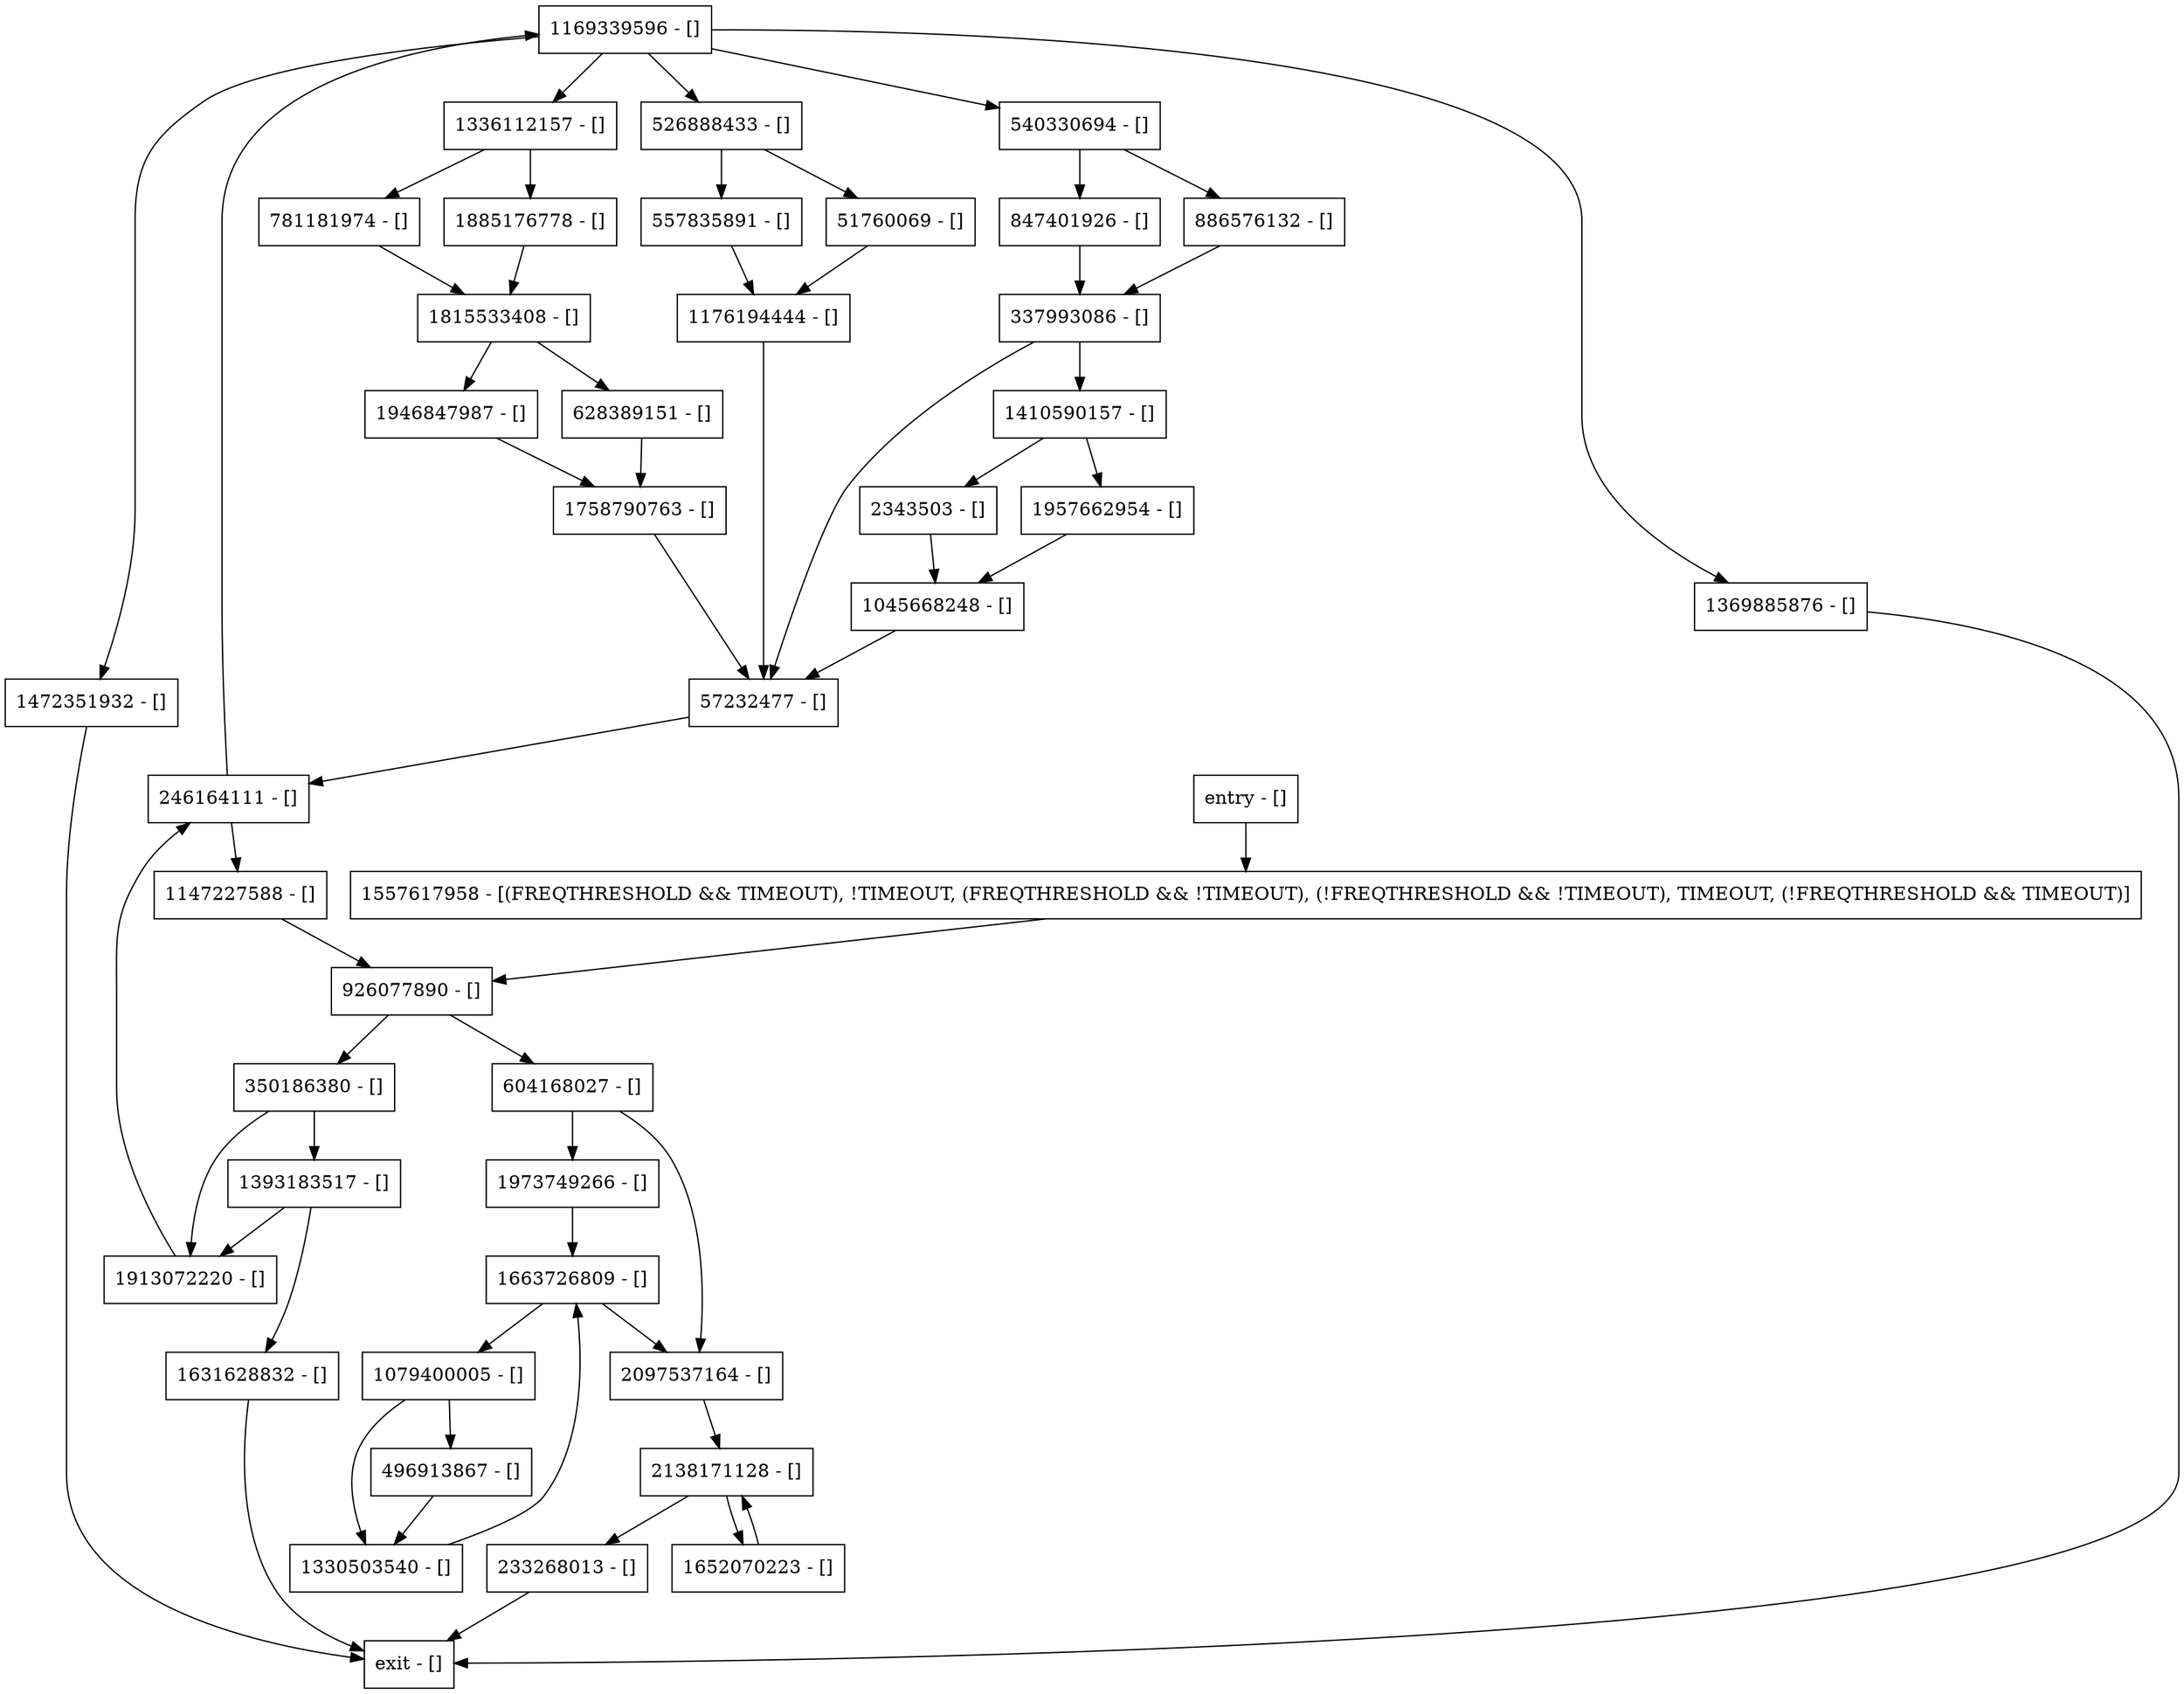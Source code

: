 digraph getColors {
node [shape=record];
604168027 [label="604168027 - []"];
847401926 [label="847401926 - []"];
1336112157 [label="1336112157 - []"];
1557617958 [label="1557617958 - [(FREQTHRESHOLD && TIMEOUT), !TIMEOUT, (FREQTHRESHOLD && !TIMEOUT), (!FREQTHRESHOLD && !TIMEOUT), TIMEOUT, (!FREQTHRESHOLD && TIMEOUT)]"];
1913072220 [label="1913072220 - []"];
1663726809 [label="1663726809 - []"];
57232477 [label="57232477 - []"];
1147227588 [label="1147227588 - []"];
2343503 [label="2343503 - []"];
781181974 [label="781181974 - []"];
233268013 [label="233268013 - []"];
540330694 [label="540330694 - []"];
2097537164 [label="2097537164 - []"];
1176194444 [label="1176194444 - []"];
2138171128 [label="2138171128 - []"];
1652070223 [label="1652070223 - []"];
1393183517 [label="1393183517 - []"];
1369885876 [label="1369885876 - []"];
1946847987 [label="1946847987 - []"];
1885176778 [label="1885176778 - []"];
350186380 [label="350186380 - []"];
1045668248 [label="1045668248 - []"];
1330503540 [label="1330503540 - []"];
526888433 [label="526888433 - []"];
1973749266 [label="1973749266 - []"];
337993086 [label="337993086 - []"];
1957662954 [label="1957662954 - []"];
1169339596 [label="1169339596 - []"];
51760069 [label="51760069 - []"];
496913867 [label="496913867 - []"];
886576132 [label="886576132 - []"];
628389151 [label="628389151 - []"];
246164111 [label="246164111 - []"];
926077890 [label="926077890 - []"];
1410590157 [label="1410590157 - []"];
1815533408 [label="1815533408 - []"];
entry [label="entry - []"];
exit [label="exit - []"];
1472351932 [label="1472351932 - []"];
1631628832 [label="1631628832 - []"];
557835891 [label="557835891 - []"];
1079400005 [label="1079400005 - []"];
1758790763 [label="1758790763 - []"];
entry;
exit;
604168027 -> 1973749266;
604168027 -> 2097537164;
847401926 -> 337993086;
1336112157 -> 781181974;
1336112157 -> 1885176778;
1557617958 -> 926077890;
1913072220 -> 246164111;
1663726809 -> 1079400005;
1663726809 -> 2097537164;
57232477 -> 246164111;
1147227588 -> 926077890;
2343503 -> 1045668248;
781181974 -> 1815533408;
233268013 -> exit;
540330694 -> 847401926;
540330694 -> 886576132;
2097537164 -> 2138171128;
1176194444 -> 57232477;
2138171128 -> 1652070223;
2138171128 -> 233268013;
1652070223 -> 2138171128;
1393183517 -> 1631628832;
1393183517 -> 1913072220;
1369885876 -> exit;
1946847987 -> 1758790763;
1885176778 -> 1815533408;
350186380 -> 1913072220;
350186380 -> 1393183517;
1045668248 -> 57232477;
1330503540 -> 1663726809;
526888433 -> 51760069;
526888433 -> 557835891;
1973749266 -> 1663726809;
337993086 -> 57232477;
337993086 -> 1410590157;
1957662954 -> 1045668248;
1169339596 -> 526888433;
1169339596 -> 1472351932;
1169339596 -> 1336112157;
1169339596 -> 1369885876;
1169339596 -> 540330694;
51760069 -> 1176194444;
496913867 -> 1330503540;
886576132 -> 337993086;
628389151 -> 1758790763;
246164111 -> 1169339596;
246164111 -> 1147227588;
926077890 -> 604168027;
926077890 -> 350186380;
1410590157 -> 1957662954;
1410590157 -> 2343503;
1815533408 -> 1946847987;
1815533408 -> 628389151;
entry -> 1557617958;
1472351932 -> exit;
1631628832 -> exit;
557835891 -> 1176194444;
1079400005 -> 496913867;
1079400005 -> 1330503540;
1758790763 -> 57232477;
}
